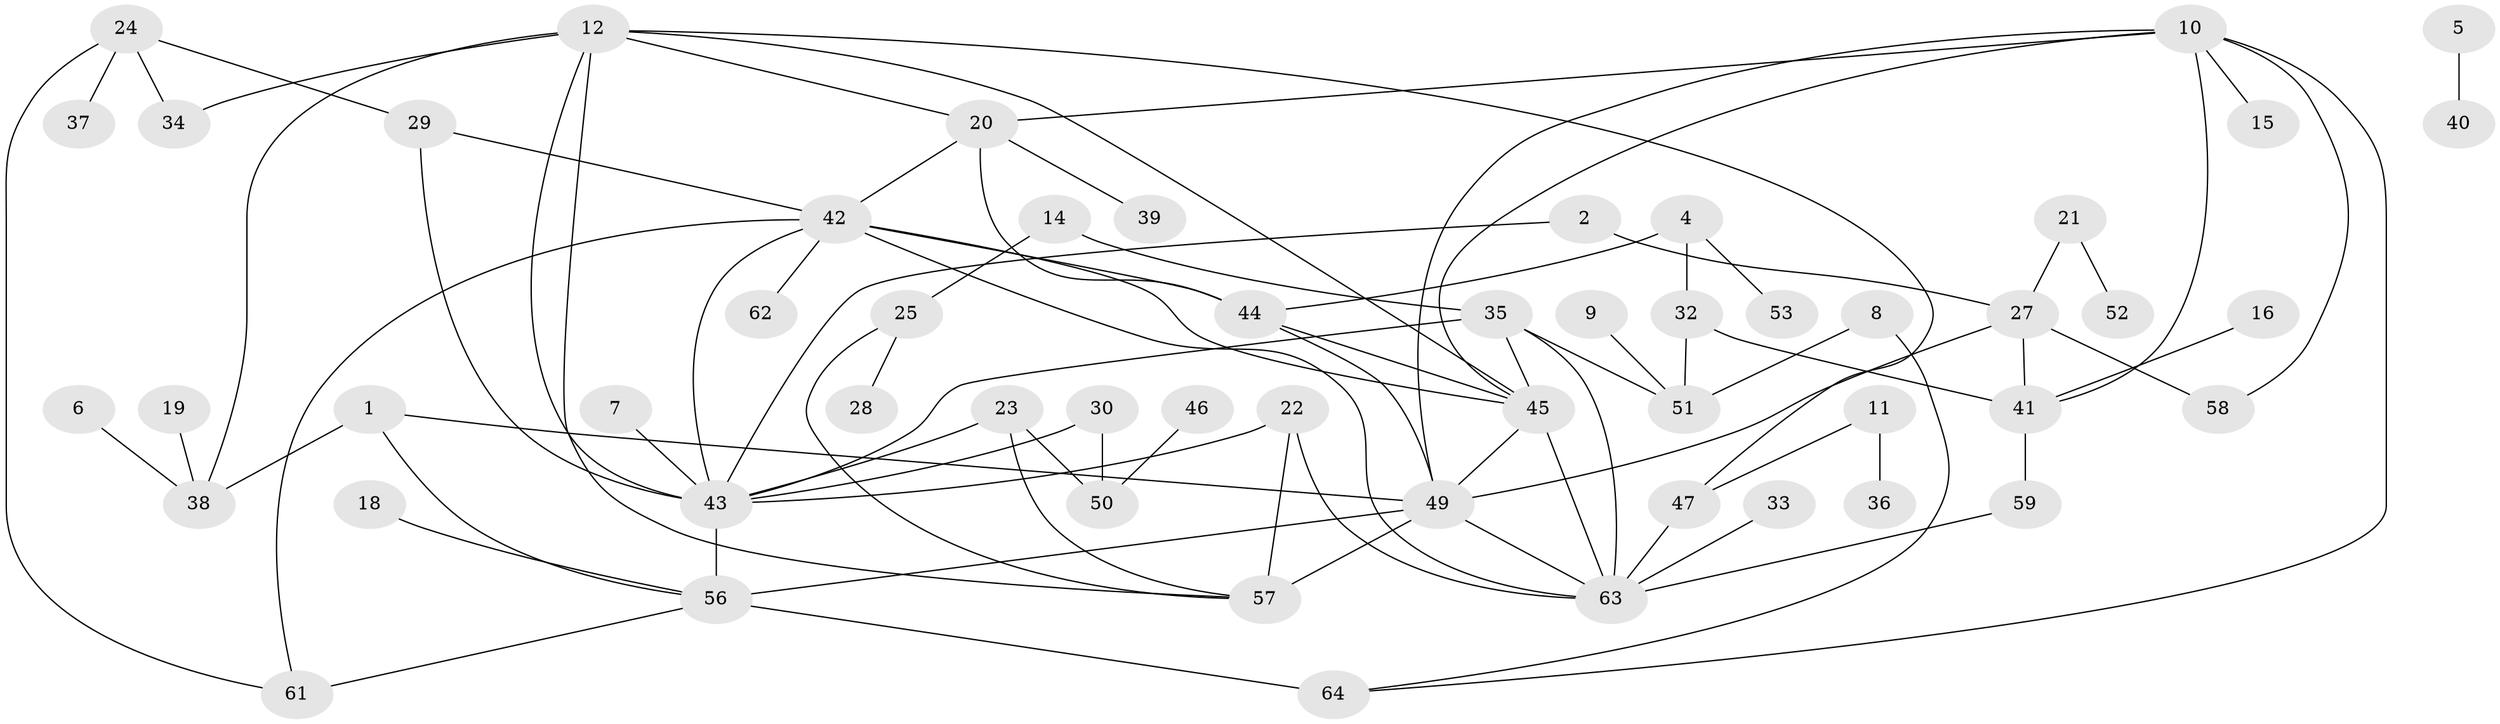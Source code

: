 // original degree distribution, {3: 0.1875, 2: 0.2578125, 0: 0.0703125, 4: 0.140625, 1: 0.2421875, 8: 0.0078125, 5: 0.0546875, 7: 0.015625, 6: 0.0234375}
// Generated by graph-tools (version 1.1) at 2025/00/03/09/25 03:00:43]
// undirected, 55 vertices, 86 edges
graph export_dot {
graph [start="1"]
  node [color=gray90,style=filled];
  1;
  2;
  4;
  5;
  6;
  7;
  8;
  9;
  10;
  11;
  12;
  14;
  15;
  16;
  18;
  19;
  20;
  21;
  22;
  23;
  24;
  25;
  27;
  28;
  29;
  30;
  32;
  33;
  34;
  35;
  36;
  37;
  38;
  39;
  40;
  41;
  42;
  43;
  44;
  45;
  46;
  47;
  49;
  50;
  51;
  52;
  53;
  56;
  57;
  58;
  59;
  61;
  62;
  63;
  64;
  1 -- 38 [weight=1.0];
  1 -- 49 [weight=1.0];
  1 -- 56 [weight=1.0];
  2 -- 27 [weight=1.0];
  2 -- 43 [weight=1.0];
  4 -- 32 [weight=1.0];
  4 -- 44 [weight=1.0];
  4 -- 53 [weight=1.0];
  5 -- 40 [weight=1.0];
  6 -- 38 [weight=1.0];
  7 -- 43 [weight=1.0];
  8 -- 51 [weight=1.0];
  8 -- 64 [weight=1.0];
  9 -- 51 [weight=1.0];
  10 -- 15 [weight=1.0];
  10 -- 20 [weight=1.0];
  10 -- 41 [weight=1.0];
  10 -- 45 [weight=1.0];
  10 -- 49 [weight=1.0];
  10 -- 58 [weight=1.0];
  10 -- 64 [weight=1.0];
  11 -- 36 [weight=1.0];
  11 -- 47 [weight=1.0];
  12 -- 20 [weight=1.0];
  12 -- 34 [weight=1.0];
  12 -- 38 [weight=1.0];
  12 -- 43 [weight=1.0];
  12 -- 45 [weight=1.0];
  12 -- 47 [weight=1.0];
  12 -- 57 [weight=1.0];
  14 -- 25 [weight=1.0];
  14 -- 35 [weight=1.0];
  16 -- 41 [weight=1.0];
  18 -- 56 [weight=1.0];
  19 -- 38 [weight=1.0];
  20 -- 39 [weight=1.0];
  20 -- 42 [weight=1.0];
  20 -- 44 [weight=1.0];
  21 -- 27 [weight=1.0];
  21 -- 52 [weight=1.0];
  22 -- 43 [weight=1.0];
  22 -- 57 [weight=2.0];
  22 -- 63 [weight=1.0];
  23 -- 43 [weight=1.0];
  23 -- 50 [weight=1.0];
  23 -- 57 [weight=1.0];
  24 -- 29 [weight=1.0];
  24 -- 34 [weight=1.0];
  24 -- 37 [weight=1.0];
  24 -- 61 [weight=1.0];
  25 -- 28 [weight=1.0];
  25 -- 57 [weight=1.0];
  27 -- 41 [weight=1.0];
  27 -- 49 [weight=1.0];
  27 -- 58 [weight=1.0];
  29 -- 42 [weight=1.0];
  29 -- 43 [weight=1.0];
  30 -- 43 [weight=1.0];
  30 -- 50 [weight=1.0];
  32 -- 41 [weight=1.0];
  32 -- 51 [weight=1.0];
  33 -- 63 [weight=1.0];
  35 -- 43 [weight=1.0];
  35 -- 45 [weight=1.0];
  35 -- 51 [weight=1.0];
  35 -- 63 [weight=1.0];
  41 -- 59 [weight=1.0];
  42 -- 43 [weight=1.0];
  42 -- 44 [weight=1.0];
  42 -- 45 [weight=1.0];
  42 -- 61 [weight=1.0];
  42 -- 62 [weight=1.0];
  42 -- 63 [weight=1.0];
  43 -- 56 [weight=3.0];
  44 -- 45 [weight=1.0];
  44 -- 49 [weight=1.0];
  45 -- 49 [weight=1.0];
  45 -- 63 [weight=1.0];
  46 -- 50 [weight=1.0];
  47 -- 63 [weight=2.0];
  49 -- 56 [weight=1.0];
  49 -- 57 [weight=2.0];
  49 -- 63 [weight=1.0];
  56 -- 61 [weight=1.0];
  56 -- 64 [weight=2.0];
  59 -- 63 [weight=1.0];
}
